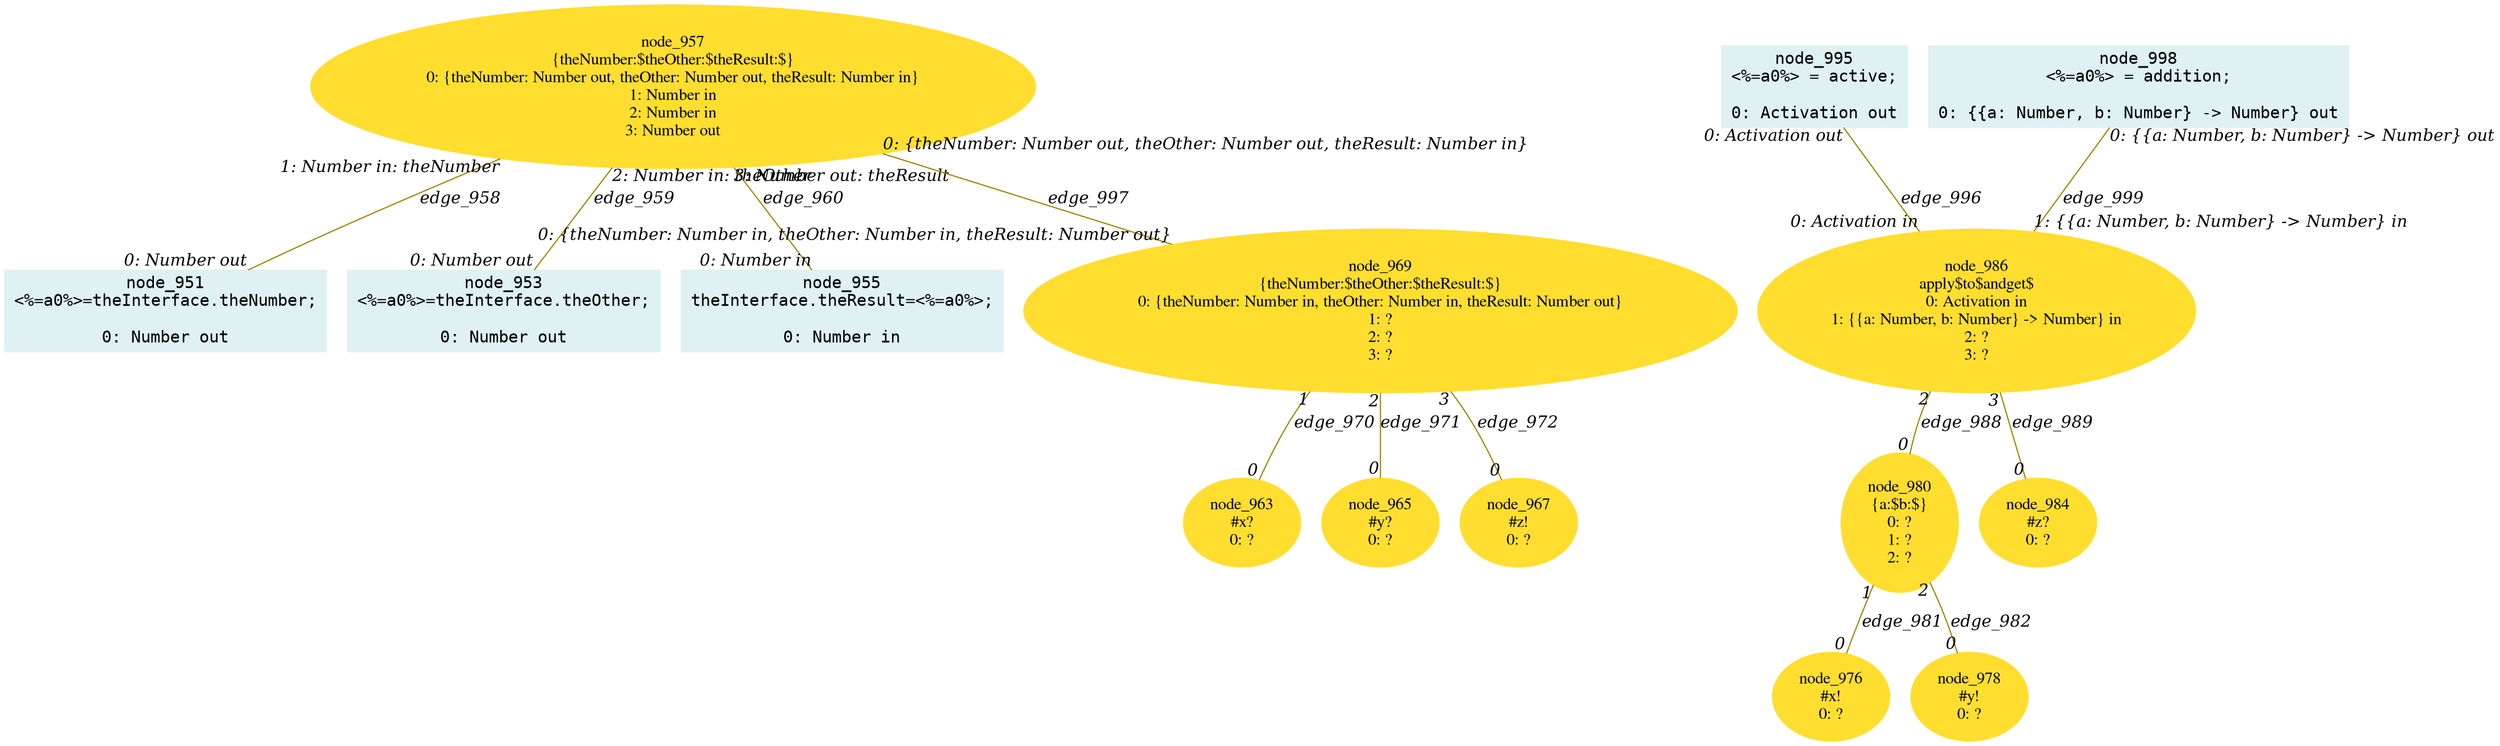 digraph g{node_951 [shape="box", style="filled", color="#dff1f2", fontname="Courier", label="node_951
<%=a0%>=theInterface.theNumber;

0: Number out" ]
node_953 [shape="box", style="filled", color="#dff1f2", fontname="Courier", label="node_953
<%=a0%>=theInterface.theOther;

0: Number out" ]
node_955 [shape="box", style="filled", color="#dff1f2", fontname="Courier", label="node_955
theInterface.theResult=<%=a0%>;

0: Number in" ]
node_957 [shape="ellipse", style="filled", color="#ffde2f", fontname="Times", label="node_957
{theNumber:$theOther:$theResult:$}
0: {theNumber: Number out, theOther: Number out, theResult: Number in}
1: Number in
2: Number in
3: Number out" ]
node_963 [shape="ellipse", style="filled", color="#ffde2f", fontname="Times", label="node_963
#x?
0: ?" ]
node_965 [shape="ellipse", style="filled", color="#ffde2f", fontname="Times", label="node_965
#y?
0: ?" ]
node_967 [shape="ellipse", style="filled", color="#ffde2f", fontname="Times", label="node_967
#z!
0: ?" ]
node_969 [shape="ellipse", style="filled", color="#ffde2f", fontname="Times", label="node_969
{theNumber:$theOther:$theResult:$}
0: {theNumber: Number in, theOther: Number in, theResult: Number out}
1: ?
2: ?
3: ?" ]
node_976 [shape="ellipse", style="filled", color="#ffde2f", fontname="Times", label="node_976
#x!
0: ?" ]
node_978 [shape="ellipse", style="filled", color="#ffde2f", fontname="Times", label="node_978
#y!
0: ?" ]
node_980 [shape="ellipse", style="filled", color="#ffde2f", fontname="Times", label="node_980
{a:$b:$}
0: ?
1: ?
2: ?" ]
node_984 [shape="ellipse", style="filled", color="#ffde2f", fontname="Times", label="node_984
#z?
0: ?" ]
node_986 [shape="ellipse", style="filled", color="#ffde2f", fontname="Times", label="node_986
apply$to$andget$
0: Activation in
1: {{a: Number, b: Number} -> Number} in
2: ?
3: ?" ]
node_995 [shape="box", style="filled", color="#dff1f2", fontname="Courier", label="node_995
<%=a0%> = active;

0: Activation out" ]
node_998 [shape="box", style="filled", color="#dff1f2", fontname="Courier", label="node_998
<%=a0%> = addition;

0: {{a: Number, b: Number} -> Number} out" ]
node_957 -> node_951 [dir=none, arrowHead=none, fontname="Times-Italic", arrowsize=1, color="#9d8400", label="edge_958",  headlabel="0: Number out", taillabel="1: Number in: theNumber" ]
node_957 -> node_953 [dir=none, arrowHead=none, fontname="Times-Italic", arrowsize=1, color="#9d8400", label="edge_959",  headlabel="0: Number out", taillabel="2: Number in: theOther" ]
node_957 -> node_955 [dir=none, arrowHead=none, fontname="Times-Italic", arrowsize=1, color="#9d8400", label="edge_960",  headlabel="0: Number in", taillabel="3: Number out: theResult" ]
node_969 -> node_963 [dir=none, arrowHead=none, fontname="Times-Italic", arrowsize=1, color="#9d8400", label="edge_970",  headlabel="0", taillabel="1" ]
node_969 -> node_965 [dir=none, arrowHead=none, fontname="Times-Italic", arrowsize=1, color="#9d8400", label="edge_971",  headlabel="0", taillabel="2" ]
node_969 -> node_967 [dir=none, arrowHead=none, fontname="Times-Italic", arrowsize=1, color="#9d8400", label="edge_972",  headlabel="0", taillabel="3" ]
node_980 -> node_976 [dir=none, arrowHead=none, fontname="Times-Italic", arrowsize=1, color="#9d8400", label="edge_981",  headlabel="0", taillabel="1" ]
node_980 -> node_978 [dir=none, arrowHead=none, fontname="Times-Italic", arrowsize=1, color="#9d8400", label="edge_982",  headlabel="0", taillabel="2" ]
node_986 -> node_980 [dir=none, arrowHead=none, fontname="Times-Italic", arrowsize=1, color="#9d8400", label="edge_988",  headlabel="0", taillabel="2" ]
node_986 -> node_984 [dir=none, arrowHead=none, fontname="Times-Italic", arrowsize=1, color="#9d8400", label="edge_989",  headlabel="0", taillabel="3" ]
node_995 -> node_986 [dir=none, arrowHead=none, fontname="Times-Italic", arrowsize=1, color="#9d8400", label="edge_996",  headlabel="0: Activation in", taillabel="0: Activation out" ]
node_957 -> node_969 [dir=none, arrowHead=none, fontname="Times-Italic", arrowsize=1, color="#9d8400", label="edge_997",  headlabel="0: {theNumber: Number in, theOther: Number in, theResult: Number out}", taillabel="0: {theNumber: Number out, theOther: Number out, theResult: Number in}" ]
node_998 -> node_986 [dir=none, arrowHead=none, fontname="Times-Italic", arrowsize=1, color="#9d8400", label="edge_999",  headlabel="1: {{a: Number, b: Number} -> Number} in", taillabel="0: {{a: Number, b: Number} -> Number} out" ]
}